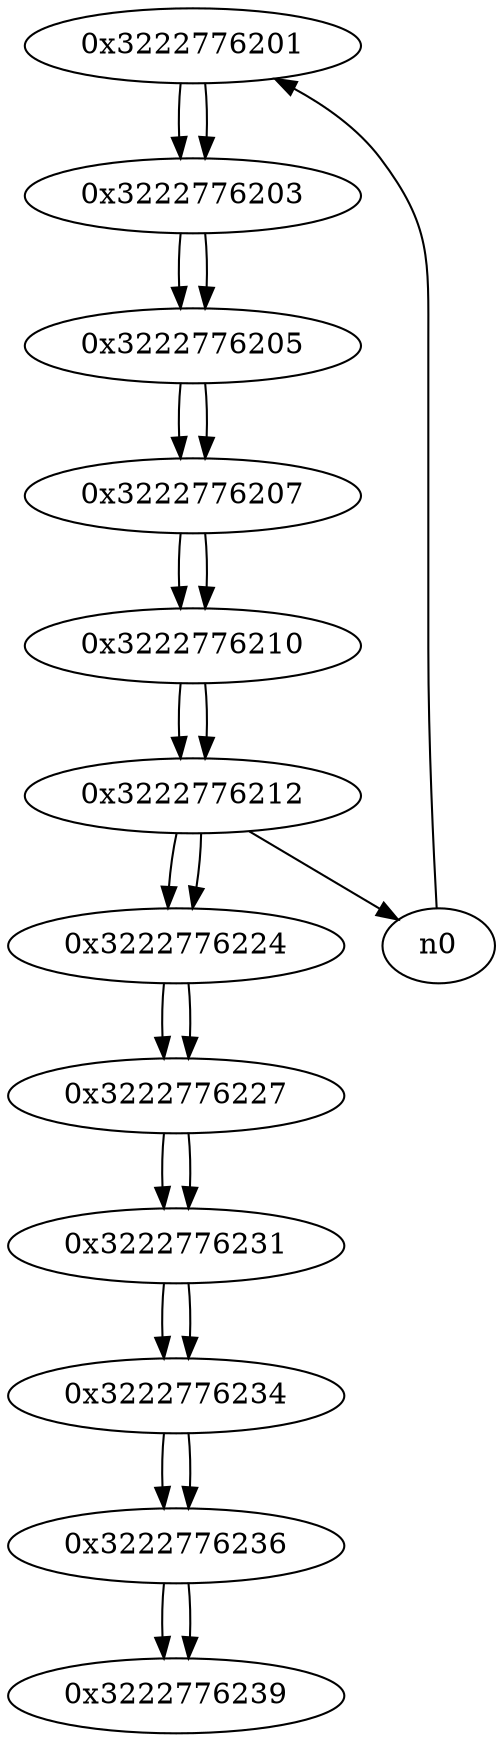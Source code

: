 digraph G{
/* nodes */
  n1 [label="0x3222776201"]
  n2 [label="0x3222776203"]
  n3 [label="0x3222776205"]
  n4 [label="0x3222776207"]
  n5 [label="0x3222776210"]
  n6 [label="0x3222776212"]
  n7 [label="0x3222776224"]
  n8 [label="0x3222776227"]
  n9 [label="0x3222776231"]
  n10 [label="0x3222776234"]
  n11 [label="0x3222776236"]
  n12 [label="0x3222776239"]
/* edges */
n1 -> n2;
n0 -> n1;
n2 -> n3;
n1 -> n2;
n3 -> n4;
n2 -> n3;
n4 -> n5;
n3 -> n4;
n5 -> n6;
n4 -> n5;
n6 -> n0;
n6 -> n7;
n5 -> n6;
n7 -> n8;
n6 -> n7;
n8 -> n9;
n7 -> n8;
n9 -> n10;
n8 -> n9;
n10 -> n11;
n9 -> n10;
n11 -> n12;
n10 -> n11;
n11 -> n12;
}
